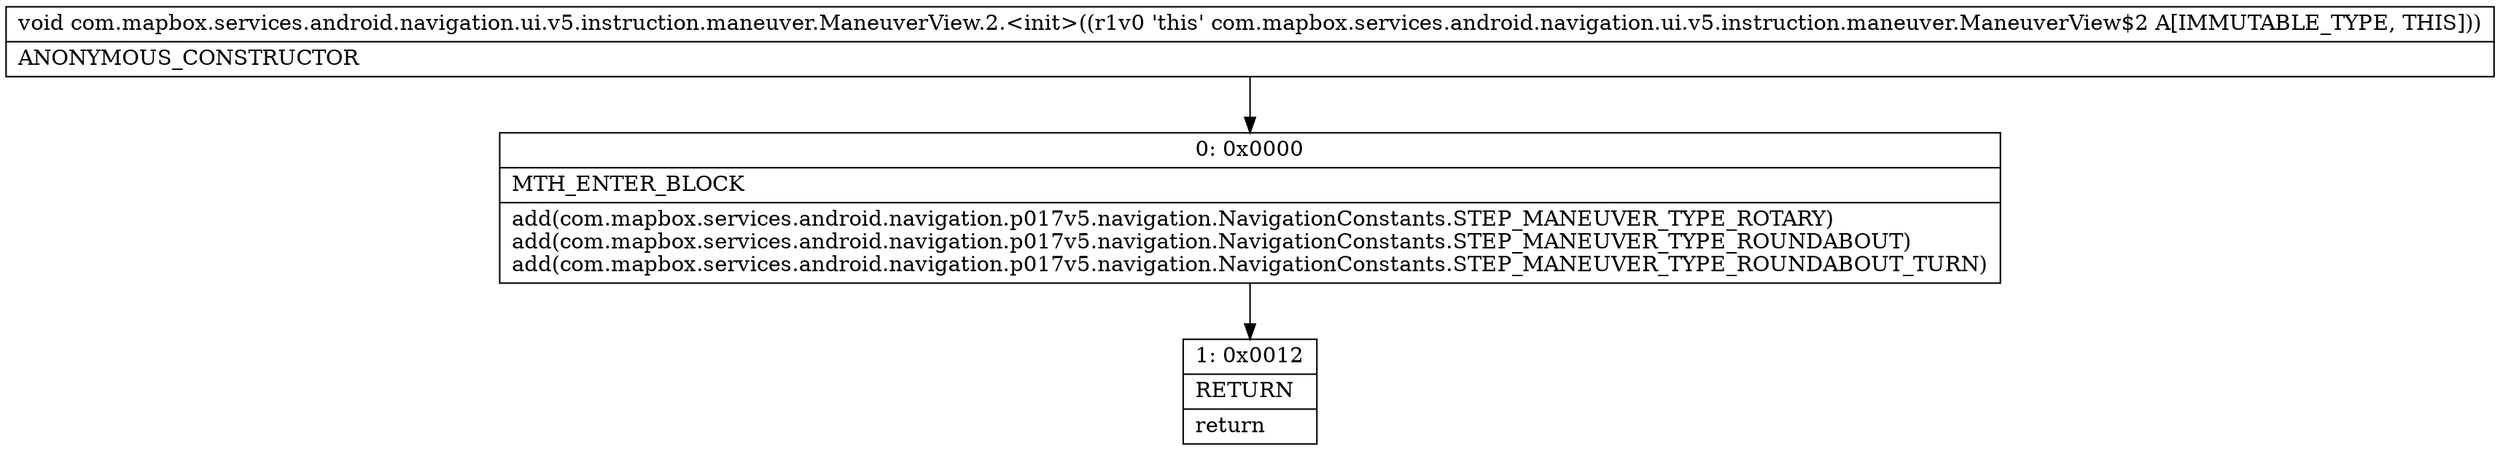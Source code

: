 digraph "CFG forcom.mapbox.services.android.navigation.ui.v5.instruction.maneuver.ManeuverView.2.\<init\>()V" {
Node_0 [shape=record,label="{0\:\ 0x0000|MTH_ENTER_BLOCK\l|add(com.mapbox.services.android.navigation.p017v5.navigation.NavigationConstants.STEP_MANEUVER_TYPE_ROTARY)\ladd(com.mapbox.services.android.navigation.p017v5.navigation.NavigationConstants.STEP_MANEUVER_TYPE_ROUNDABOUT)\ladd(com.mapbox.services.android.navigation.p017v5.navigation.NavigationConstants.STEP_MANEUVER_TYPE_ROUNDABOUT_TURN)\l}"];
Node_1 [shape=record,label="{1\:\ 0x0012|RETURN\l|return\l}"];
MethodNode[shape=record,label="{void com.mapbox.services.android.navigation.ui.v5.instruction.maneuver.ManeuverView.2.\<init\>((r1v0 'this' com.mapbox.services.android.navigation.ui.v5.instruction.maneuver.ManeuverView$2 A[IMMUTABLE_TYPE, THIS]))  | ANONYMOUS_CONSTRUCTOR\l}"];
MethodNode -> Node_0;
Node_0 -> Node_1;
}

